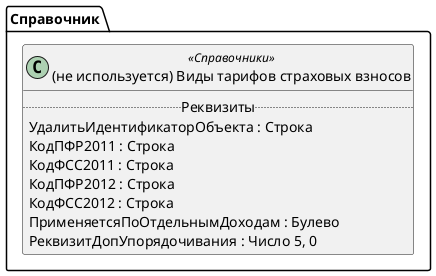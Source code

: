 ﻿@startuml УдалитьВидыТарифовСтраховыхВзносов
'!include templates.wsd
'..\include templates.wsd
class Справочник.УдалитьВидыТарифовСтраховыхВзносов as "(не используется) Виды тарифов страховых взносов" <<Справочники>>
{
..Реквизиты..
УдалитьИдентификаторОбъекта : Строка
КодПФР2011 : Строка
КодФСС2011 : Строка
КодПФР2012 : Строка
КодФСС2012 : Строка
ПрименяетсяПоОтдельнымДоходам : Булево
РеквизитДопУпорядочивания : Число 5, 0
}
@enduml
